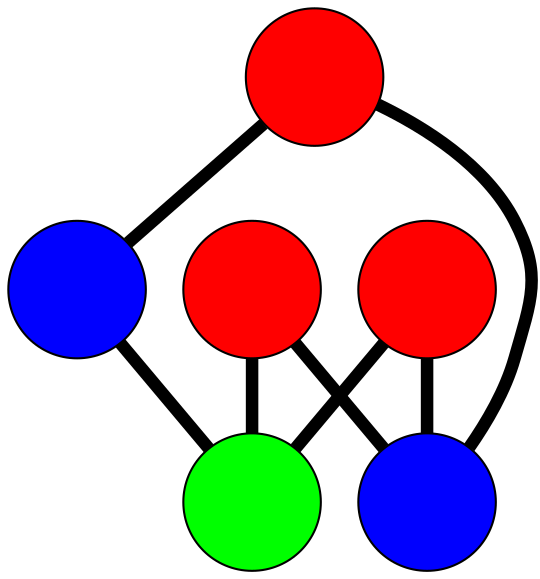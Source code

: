 graph G {
	graph [bb="-133.95,-169.88,148.45,136.17",
		overlap=false,
		sep=0.0,
		splines=true
	];
	node [color=black,
		fixedsize=true,
		fontname="Latin Modern Math",
		fontsize=42,
		height=.92,
		label="\N",
		penwidth=1,
		shape=circle,
		width=.92
	];
	edge [color=black,
		penwidth=6,
		style=bold
	];
	0	 [fillcolor=red,
		height=0.91667,
		label="",
		pos="24.701,99.69",
		style=filled,
		width=0.91667];
	3	 [fillcolor=blue,
		height=0.91667,
		label="",
		pos="-100.95,103.17",
		style=filled,
		width=0.91667];
	0 -- 3	 [pos="-8.3118,100.6 -26.635,101.11 -49.362,101.74 -67.72,102.25"];
	4	 [fillcolor=blue,
		height=0.91667,
		label="",
		pos="58.849,-63.124",
		style=filled,
		width=0.91667];
	0 -- 4	 [pos="31.529,67.134 37.485,38.737 46.08,-2.2438 52.033,-30.624"];
	1	 [fillcolor=red,
		height=0.91667,
		label="",
		pos="115.45,10.884",
		style=filled,
		width=0.91667];
	1 -- 4	 [pos="95.338,-15.417 90,-22.397 84.236,-29.933 78.901,-36.908"];
	5	 [fillcolor=green,
		height=0.91667,
		label="",
		pos="-51.72,-13.738",
		style=filled,
		width=0.91667];
	1 -- 5	 [pos="82.426,6.0191 53.023,1.6885 10.251,-4.6111 -19.045,-8.9258"];
	2	 [fillcolor=red,
		height=0.91667,
		label="",
		pos="-46.336,-136.88",
		style=filled,
		width=0.91667];
	2 -- 4	 [pos="-19.249,-117.89 -3.6658,-106.96 15.859,-93.269 31.487,-82.31"];
	2 -- 5	 [pos="-47.779,-103.88 -48.551,-86.213 -49.5,-64.511 -50.273,-46.829"];
	3 -- 5	 [pos="-88.014,72.453 -80.779,55.27 -71.79,33.923 -64.568,16.773"];
}

